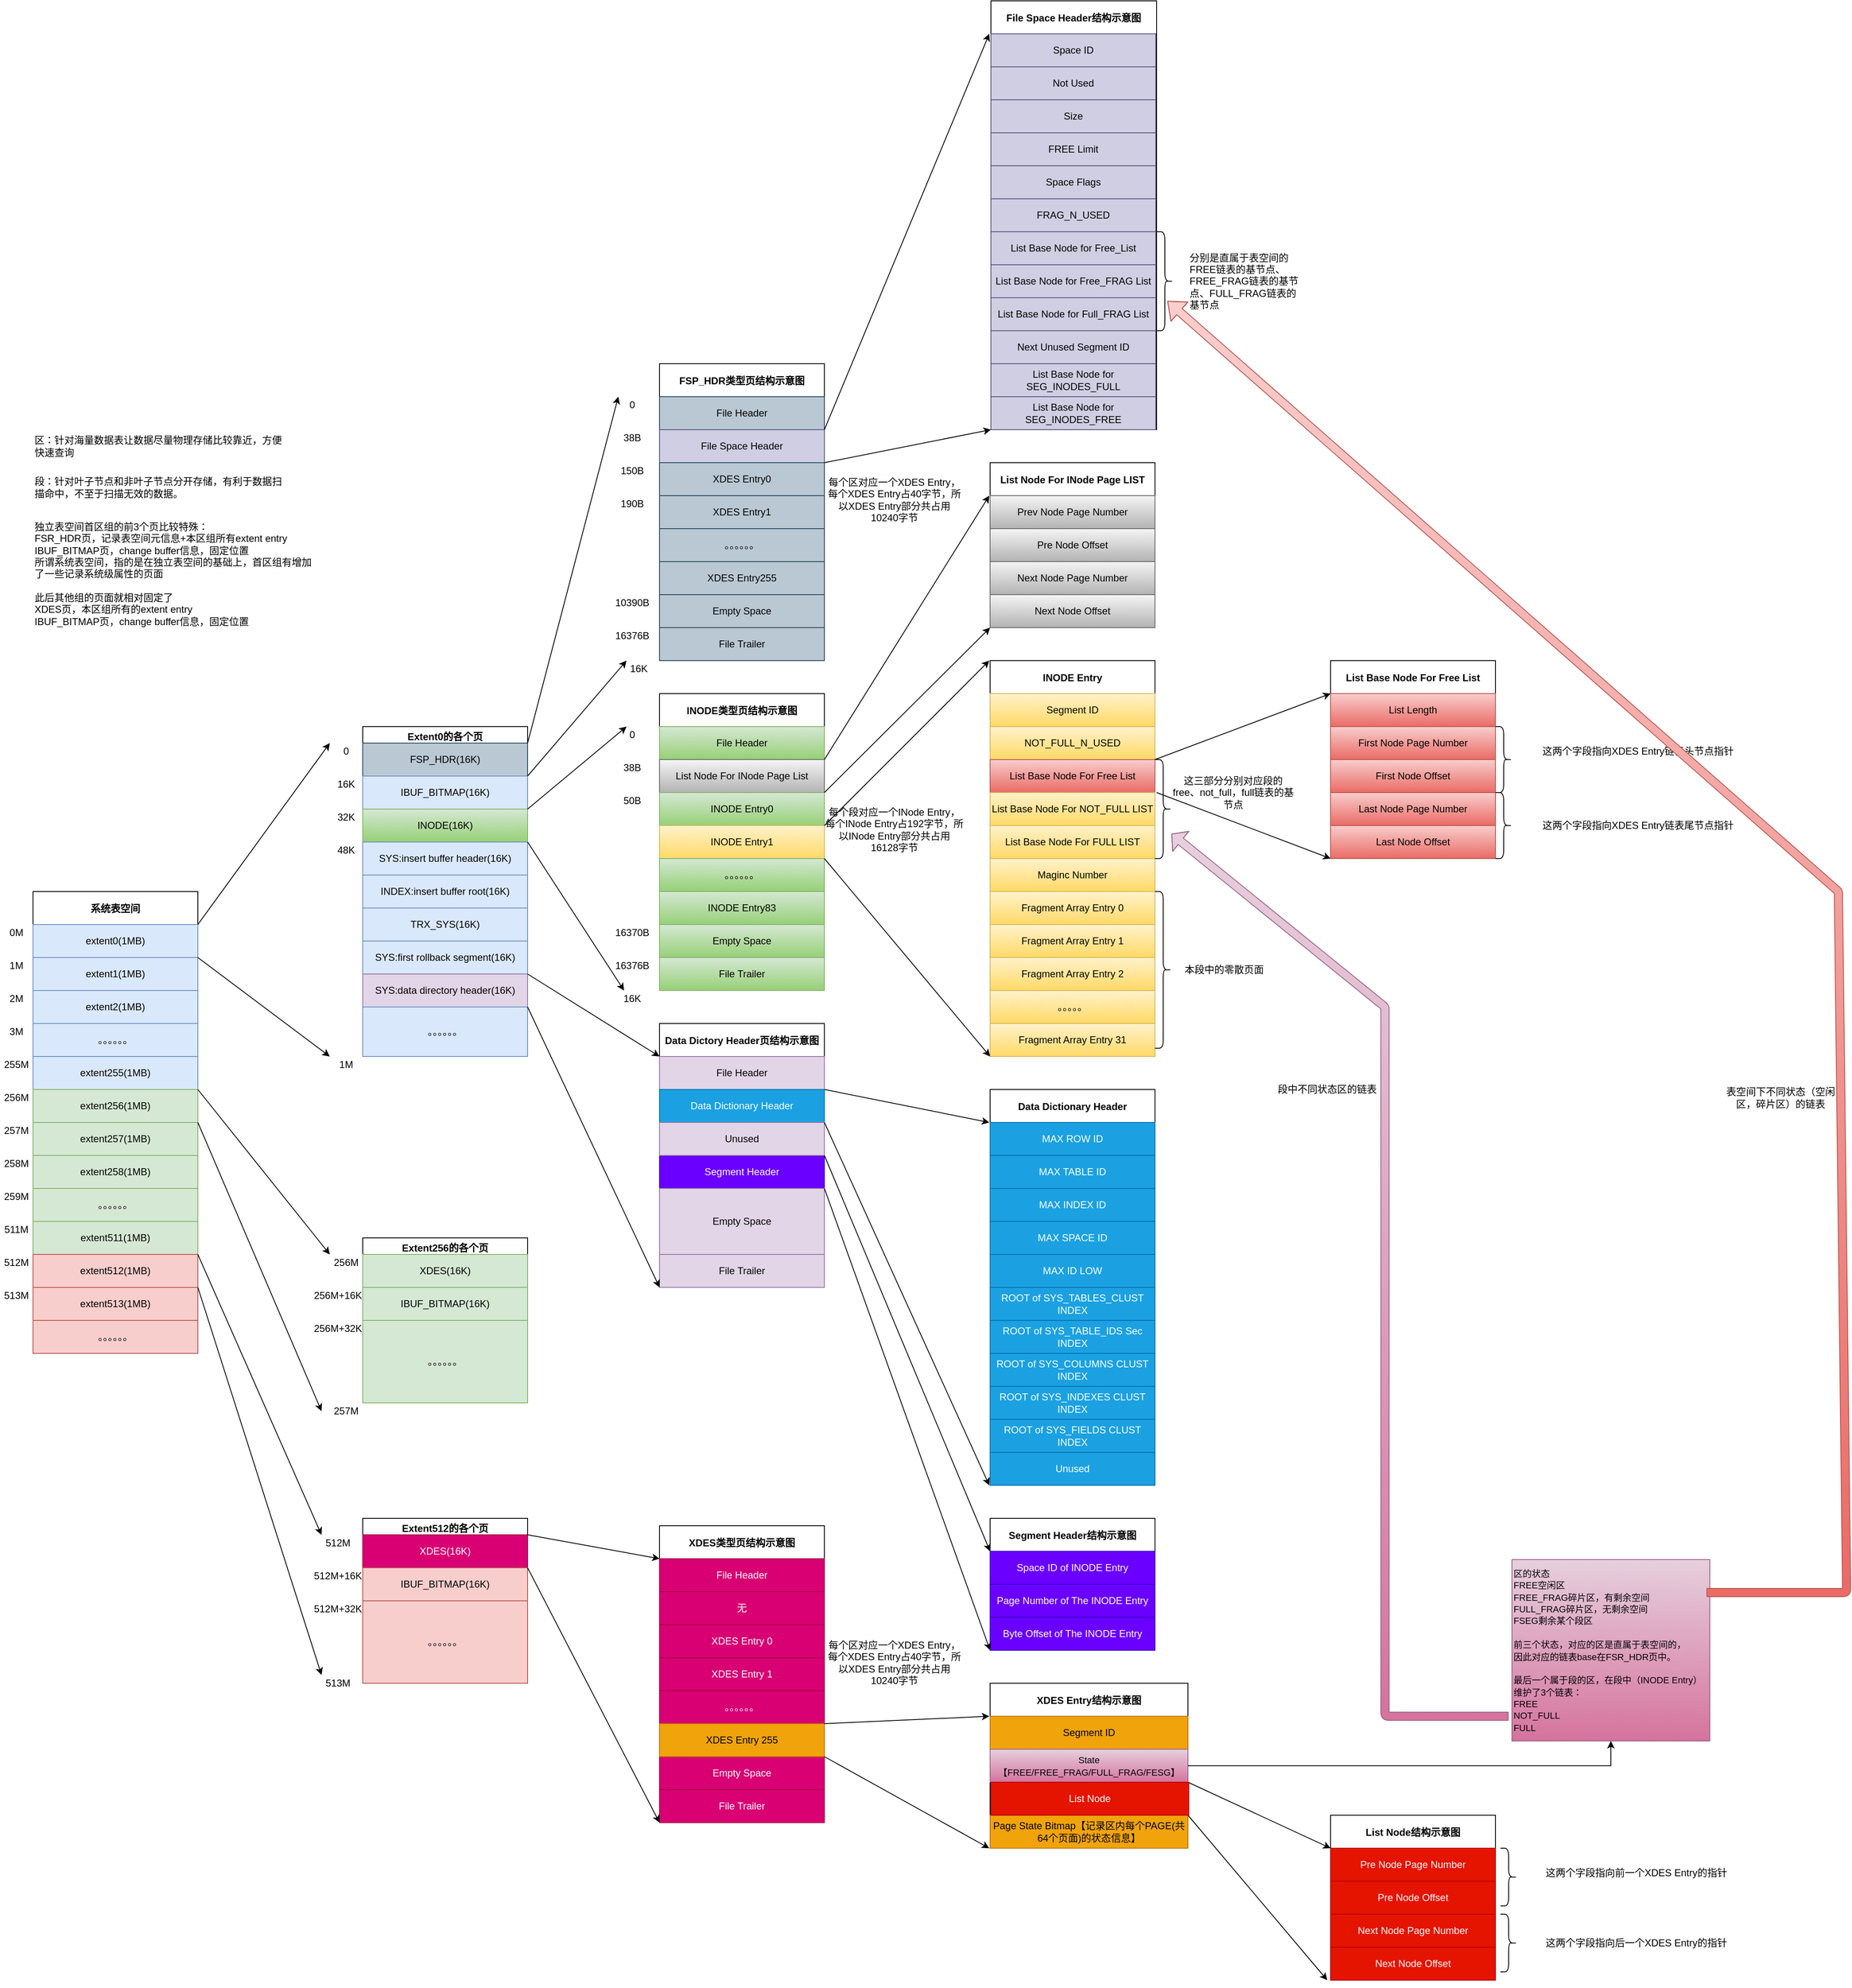 <mxfile version="14.8.3" type="github">
  <diagram id="CAjRs1XAV1HnVaX1nY8e" name="Page-1">
    <mxGraphModel dx="1422" dy="1931" grid="1" gridSize="10" guides="1" tooltips="1" connect="1" arrows="1" fold="1" page="1" pageScale="1" pageWidth="827" pageHeight="1169" math="0" shadow="0">
      <root>
        <mxCell id="0" />
        <mxCell id="1" parent="0" />
        <mxCell id="ih0qP1JdHF-IoTjoA30h-6" value="系统表空间" style="swimlane;startSize=40;" vertex="1" parent="1">
          <mxGeometry x="80" y="40" width="200" height="560" as="geometry">
            <mxRectangle x="80" y="40" width="130" height="23" as="alternateBounds" />
          </mxGeometry>
        </mxCell>
        <mxCell id="ih0qP1JdHF-IoTjoA30h-9" value="extent0(1MB)" style="whiteSpace=wrap;html=1;fillColor=#dae8fc;strokeColor=#6c8ebf;" vertex="1" parent="ih0qP1JdHF-IoTjoA30h-6">
          <mxGeometry y="40" width="200" height="40" as="geometry" />
        </mxCell>
        <mxCell id="ih0qP1JdHF-IoTjoA30h-11" value="extent1(1MB)" style="whiteSpace=wrap;html=1;fillColor=#dae8fc;strokeColor=#6c8ebf;" vertex="1" parent="ih0qP1JdHF-IoTjoA30h-6">
          <mxGeometry y="80" width="200" height="40" as="geometry" />
        </mxCell>
        <mxCell id="ih0qP1JdHF-IoTjoA30h-12" value="extent2(1MB)" style="whiteSpace=wrap;html=1;fillColor=#dae8fc;strokeColor=#6c8ebf;" vertex="1" parent="ih0qP1JdHF-IoTjoA30h-6">
          <mxGeometry y="120" width="200" height="40" as="geometry" />
        </mxCell>
        <mxCell id="ih0qP1JdHF-IoTjoA30h-13" value="。。。。。。" style="whiteSpace=wrap;html=1;fillColor=#dae8fc;strokeColor=#6c8ebf;" vertex="1" parent="ih0qP1JdHF-IoTjoA30h-6">
          <mxGeometry y="160" width="200" height="40" as="geometry" />
        </mxCell>
        <mxCell id="ih0qP1JdHF-IoTjoA30h-14" value="extent255(1MB)" style="whiteSpace=wrap;html=1;fillColor=#dae8fc;strokeColor=#6c8ebf;" vertex="1" parent="ih0qP1JdHF-IoTjoA30h-6">
          <mxGeometry y="200" width="200" height="40" as="geometry" />
        </mxCell>
        <mxCell id="ih0qP1JdHF-IoTjoA30h-22" value="extent256(1MB)" style="whiteSpace=wrap;html=1;fillColor=#d5e8d4;strokeColor=#82b366;" vertex="1" parent="ih0qP1JdHF-IoTjoA30h-6">
          <mxGeometry y="240" width="200" height="40" as="geometry" />
        </mxCell>
        <mxCell id="ih0qP1JdHF-IoTjoA30h-23" value="extent257(1MB)" style="whiteSpace=wrap;html=1;fillColor=#d5e8d4;strokeColor=#82b366;" vertex="1" parent="ih0qP1JdHF-IoTjoA30h-6">
          <mxGeometry y="280" width="200" height="40" as="geometry" />
        </mxCell>
        <mxCell id="ih0qP1JdHF-IoTjoA30h-24" value="extent258(1MB)" style="whiteSpace=wrap;html=1;fillColor=#d5e8d4;strokeColor=#82b366;" vertex="1" parent="ih0qP1JdHF-IoTjoA30h-6">
          <mxGeometry y="320" width="200" height="40" as="geometry" />
        </mxCell>
        <mxCell id="ih0qP1JdHF-IoTjoA30h-25" value="。。。。。。" style="whiteSpace=wrap;html=1;fillColor=#d5e8d4;strokeColor=#82b366;" vertex="1" parent="ih0qP1JdHF-IoTjoA30h-6">
          <mxGeometry y="360" width="200" height="40" as="geometry" />
        </mxCell>
        <mxCell id="ih0qP1JdHF-IoTjoA30h-26" value="extent511(1MB)" style="whiteSpace=wrap;html=1;fillColor=#d5e8d4;strokeColor=#82b366;" vertex="1" parent="ih0qP1JdHF-IoTjoA30h-6">
          <mxGeometry y="400" width="200" height="40" as="geometry" />
        </mxCell>
        <mxCell id="ih0qP1JdHF-IoTjoA30h-27" value="256M" style="text;html=1;strokeColor=none;fillColor=none;align=center;verticalAlign=middle;whiteSpace=wrap;rounded=0;" vertex="1" parent="ih0qP1JdHF-IoTjoA30h-6">
          <mxGeometry x="-40" y="240" width="40" height="20" as="geometry" />
        </mxCell>
        <mxCell id="ih0qP1JdHF-IoTjoA30h-28" value="257M" style="text;html=1;strokeColor=none;fillColor=none;align=center;verticalAlign=middle;whiteSpace=wrap;rounded=0;" vertex="1" parent="ih0qP1JdHF-IoTjoA30h-6">
          <mxGeometry x="-40" y="280" width="40" height="20" as="geometry" />
        </mxCell>
        <mxCell id="ih0qP1JdHF-IoTjoA30h-29" value="258M" style="text;html=1;strokeColor=none;fillColor=none;align=center;verticalAlign=middle;whiteSpace=wrap;rounded=0;" vertex="1" parent="ih0qP1JdHF-IoTjoA30h-6">
          <mxGeometry x="-40" y="320" width="40" height="20" as="geometry" />
        </mxCell>
        <mxCell id="ih0qP1JdHF-IoTjoA30h-30" value="259M" style="text;html=1;strokeColor=none;fillColor=none;align=center;verticalAlign=middle;whiteSpace=wrap;rounded=0;" vertex="1" parent="ih0qP1JdHF-IoTjoA30h-6">
          <mxGeometry x="-40" y="360" width="40" height="20" as="geometry" />
        </mxCell>
        <mxCell id="ih0qP1JdHF-IoTjoA30h-31" value="511M" style="text;html=1;strokeColor=none;fillColor=none;align=center;verticalAlign=middle;whiteSpace=wrap;rounded=0;" vertex="1" parent="ih0qP1JdHF-IoTjoA30h-6">
          <mxGeometry x="-40" y="400" width="40" height="20" as="geometry" />
        </mxCell>
        <mxCell id="ih0qP1JdHF-IoTjoA30h-32" value="extent512(1MB)" style="whiteSpace=wrap;html=1;fillColor=#f8cecc;strokeColor=#b85450;" vertex="1" parent="ih0qP1JdHF-IoTjoA30h-6">
          <mxGeometry y="440" width="200" height="40" as="geometry" />
        </mxCell>
        <mxCell id="ih0qP1JdHF-IoTjoA30h-33" value="extent513(1MB)" style="whiteSpace=wrap;html=1;fillColor=#f8cecc;strokeColor=#b85450;" vertex="1" parent="ih0qP1JdHF-IoTjoA30h-6">
          <mxGeometry y="480" width="200" height="40" as="geometry" />
        </mxCell>
        <mxCell id="ih0qP1JdHF-IoTjoA30h-35" value="。。。。。。" style="whiteSpace=wrap;html=1;fillColor=#f8cecc;strokeColor=#b85450;" vertex="1" parent="ih0qP1JdHF-IoTjoA30h-6">
          <mxGeometry y="520" width="200" height="40" as="geometry" />
        </mxCell>
        <mxCell id="ih0qP1JdHF-IoTjoA30h-37" value="512M" style="text;html=1;strokeColor=none;fillColor=none;align=center;verticalAlign=middle;whiteSpace=wrap;rounded=0;" vertex="1" parent="ih0qP1JdHF-IoTjoA30h-6">
          <mxGeometry x="-40" y="440" width="40" height="20" as="geometry" />
        </mxCell>
        <mxCell id="ih0qP1JdHF-IoTjoA30h-38" value="513M" style="text;html=1;strokeColor=none;fillColor=none;align=center;verticalAlign=middle;whiteSpace=wrap;rounded=0;" vertex="1" parent="ih0qP1JdHF-IoTjoA30h-6">
          <mxGeometry x="-40" y="480" width="40" height="20" as="geometry" />
        </mxCell>
        <mxCell id="ih0qP1JdHF-IoTjoA30h-16" value="0M" style="text;html=1;strokeColor=none;fillColor=none;align=center;verticalAlign=middle;whiteSpace=wrap;rounded=0;" vertex="1" parent="1">
          <mxGeometry x="40" y="80" width="40" height="20" as="geometry" />
        </mxCell>
        <mxCell id="ih0qP1JdHF-IoTjoA30h-17" value="1M" style="text;html=1;strokeColor=none;fillColor=none;align=center;verticalAlign=middle;whiteSpace=wrap;rounded=0;" vertex="1" parent="1">
          <mxGeometry x="40" y="120" width="40" height="20" as="geometry" />
        </mxCell>
        <mxCell id="ih0qP1JdHF-IoTjoA30h-18" value="2M" style="text;html=1;strokeColor=none;fillColor=none;align=center;verticalAlign=middle;whiteSpace=wrap;rounded=0;" vertex="1" parent="1">
          <mxGeometry x="40" y="160" width="40" height="20" as="geometry" />
        </mxCell>
        <mxCell id="ih0qP1JdHF-IoTjoA30h-19" value="3M" style="text;html=1;strokeColor=none;fillColor=none;align=center;verticalAlign=middle;whiteSpace=wrap;rounded=0;" vertex="1" parent="1">
          <mxGeometry x="40" y="200" width="40" height="20" as="geometry" />
        </mxCell>
        <mxCell id="ih0qP1JdHF-IoTjoA30h-20" value="255M" style="text;html=1;strokeColor=none;fillColor=none;align=center;verticalAlign=middle;whiteSpace=wrap;rounded=0;" vertex="1" parent="1">
          <mxGeometry x="40" y="240" width="40" height="20" as="geometry" />
        </mxCell>
        <mxCell id="ih0qP1JdHF-IoTjoA30h-42" value="" style="endArrow=classic;html=1;exitX=1;exitY=0;exitDx=0;exitDy=0;" edge="1" parent="1" source="ih0qP1JdHF-IoTjoA30h-9">
          <mxGeometry width="50" height="50" relative="1" as="geometry">
            <mxPoint x="277" y="81" as="sourcePoint" />
            <mxPoint x="440" y="-140" as="targetPoint" />
          </mxGeometry>
        </mxCell>
        <mxCell id="ih0qP1JdHF-IoTjoA30h-43" value="Extent0的各个页" style="swimlane;" vertex="1" parent="1">
          <mxGeometry x="480" y="-160" width="200" height="400" as="geometry">
            <mxRectangle x="480" y="20" width="120" height="23" as="alternateBounds" />
          </mxGeometry>
        </mxCell>
        <mxCell id="ih0qP1JdHF-IoTjoA30h-44" value="FSP_HDR(16K)" style="whiteSpace=wrap;html=1;fillColor=#bac8d3;strokeColor=#23445d;" vertex="1" parent="ih0qP1JdHF-IoTjoA30h-43">
          <mxGeometry y="20" width="200" height="40" as="geometry" />
        </mxCell>
        <mxCell id="ih0qP1JdHF-IoTjoA30h-45" value="IBUF_BITMAP(16K)" style="whiteSpace=wrap;html=1;fillColor=#dae8fc;strokeColor=#6c8ebf;" vertex="1" parent="ih0qP1JdHF-IoTjoA30h-43">
          <mxGeometry y="60" width="200" height="40" as="geometry" />
        </mxCell>
        <mxCell id="ih0qP1JdHF-IoTjoA30h-46" value="INODE(16K)" style="whiteSpace=wrap;html=1;fillColor=#d5e8d4;strokeColor=#82b366;gradientColor=#97d077;" vertex="1" parent="ih0qP1JdHF-IoTjoA30h-43">
          <mxGeometry y="100" width="200" height="40" as="geometry" />
        </mxCell>
        <mxCell id="ih0qP1JdHF-IoTjoA30h-52" value="" style="whiteSpace=wrap;html=1;fillColor=#dae8fc;strokeColor=#6c8ebf;" vertex="1" parent="ih0qP1JdHF-IoTjoA30h-43">
          <mxGeometry y="140" width="200" height="260" as="geometry" />
        </mxCell>
        <mxCell id="ih0qP1JdHF-IoTjoA30h-125" value="INDEX:insert buffer root(16K)" style="whiteSpace=wrap;html=1;fillColor=#dae8fc;strokeColor=#6c8ebf;" vertex="1" parent="ih0qP1JdHF-IoTjoA30h-43">
          <mxGeometry y="180" width="200" height="40" as="geometry" />
        </mxCell>
        <mxCell id="ih0qP1JdHF-IoTjoA30h-126" value="TRX_SYS(16K)" style="whiteSpace=wrap;html=1;fillColor=#dae8fc;strokeColor=#6c8ebf;" vertex="1" parent="ih0qP1JdHF-IoTjoA30h-43">
          <mxGeometry y="220" width="200" height="40" as="geometry" />
        </mxCell>
        <mxCell id="ih0qP1JdHF-IoTjoA30h-127" value="SYS:first rollback segment(16K)" style="whiteSpace=wrap;html=1;fillColor=#dae8fc;strokeColor=#6c8ebf;" vertex="1" parent="ih0qP1JdHF-IoTjoA30h-43">
          <mxGeometry y="260" width="200" height="40" as="geometry" />
        </mxCell>
        <mxCell id="ih0qP1JdHF-IoTjoA30h-128" value="SYS:data directory header(16K)" style="whiteSpace=wrap;html=1;fillColor=#e1d5e7;strokeColor=#9673a6;" vertex="1" parent="ih0qP1JdHF-IoTjoA30h-43">
          <mxGeometry y="300" width="200" height="40" as="geometry" />
        </mxCell>
        <mxCell id="ih0qP1JdHF-IoTjoA30h-129" value="。。。。。。" style="whiteSpace=wrap;html=1;fillColor=#dae8fc;strokeColor=#6c8ebf;" vertex="1" parent="ih0qP1JdHF-IoTjoA30h-43">
          <mxGeometry y="340" width="200" height="60" as="geometry" />
        </mxCell>
        <mxCell id="ih0qP1JdHF-IoTjoA30h-47" value="0" style="text;html=1;strokeColor=none;fillColor=none;align=center;verticalAlign=middle;whiteSpace=wrap;rounded=0;" vertex="1" parent="1">
          <mxGeometry x="440" y="-140" width="40" height="20" as="geometry" />
        </mxCell>
        <mxCell id="ih0qP1JdHF-IoTjoA30h-48" value="16K" style="text;html=1;strokeColor=none;fillColor=none;align=center;verticalAlign=middle;whiteSpace=wrap;rounded=0;" vertex="1" parent="1">
          <mxGeometry x="440" y="-100" width="40" height="20" as="geometry" />
        </mxCell>
        <mxCell id="ih0qP1JdHF-IoTjoA30h-49" value="32K" style="text;html=1;strokeColor=none;fillColor=none;align=center;verticalAlign=middle;whiteSpace=wrap;rounded=0;" vertex="1" parent="1">
          <mxGeometry x="440" y="-60" width="40" height="20" as="geometry" />
        </mxCell>
        <mxCell id="ih0qP1JdHF-IoTjoA30h-50" value="48K" style="text;html=1;strokeColor=none;fillColor=none;align=center;verticalAlign=middle;whiteSpace=wrap;rounded=0;" vertex="1" parent="1">
          <mxGeometry x="440" y="-20" width="40" height="20" as="geometry" />
        </mxCell>
        <mxCell id="ih0qP1JdHF-IoTjoA30h-51" value="1M" style="text;html=1;strokeColor=none;fillColor=none;align=center;verticalAlign=middle;whiteSpace=wrap;rounded=0;" vertex="1" parent="1">
          <mxGeometry x="440" y="240" width="40" height="20" as="geometry" />
        </mxCell>
        <mxCell id="ih0qP1JdHF-IoTjoA30h-53" value="" style="endArrow=classic;html=1;entryX=0;entryY=0;entryDx=0;entryDy=0;exitX=1;exitY=1;exitDx=0;exitDy=0;" edge="1" parent="1" source="ih0qP1JdHF-IoTjoA30h-9" target="ih0qP1JdHF-IoTjoA30h-51">
          <mxGeometry width="50" height="50" relative="1" as="geometry">
            <mxPoint x="280" y="-60" as="sourcePoint" />
            <mxPoint x="440" y="60" as="targetPoint" />
          </mxGeometry>
        </mxCell>
        <mxCell id="ih0qP1JdHF-IoTjoA30h-54" value="Extent256的各个页" style="swimlane;" vertex="1" parent="1">
          <mxGeometry x="480" y="460" width="200" height="160" as="geometry" />
        </mxCell>
        <mxCell id="ih0qP1JdHF-IoTjoA30h-55" value="XDES(16K)" style="whiteSpace=wrap;html=1;fillColor=#d5e8d4;strokeColor=#82b366;" vertex="1" parent="ih0qP1JdHF-IoTjoA30h-54">
          <mxGeometry y="20" width="200" height="40" as="geometry" />
        </mxCell>
        <mxCell id="ih0qP1JdHF-IoTjoA30h-56" value="IBUF_BITMAP(16K)" style="whiteSpace=wrap;html=1;fillColor=#d5e8d4;strokeColor=#82b366;" vertex="1" parent="ih0qP1JdHF-IoTjoA30h-54">
          <mxGeometry y="60" width="200" height="40" as="geometry" />
        </mxCell>
        <mxCell id="ih0qP1JdHF-IoTjoA30h-58" value="。。。。。。" style="whiteSpace=wrap;html=1;fillColor=#d5e8d4;strokeColor=#82b366;" vertex="1" parent="ih0qP1JdHF-IoTjoA30h-54">
          <mxGeometry y="100" width="200" height="100" as="geometry" />
        </mxCell>
        <mxCell id="ih0qP1JdHF-IoTjoA30h-59" value="" style="endArrow=classic;html=1;entryX=0;entryY=0;entryDx=0;entryDy=0;" edge="1" parent="1" target="ih0qP1JdHF-IoTjoA30h-61">
          <mxGeometry width="50" height="50" relative="1" as="geometry">
            <mxPoint x="280" y="280" as="sourcePoint" />
            <mxPoint x="440" y="280" as="targetPoint" />
          </mxGeometry>
        </mxCell>
        <mxCell id="ih0qP1JdHF-IoTjoA30h-60" value="" style="endArrow=classic;html=1;exitX=1;exitY=0.5;exitDx=0;exitDy=0;" edge="1" parent="1" source="ih0qP1JdHF-IoTjoA30h-6">
          <mxGeometry width="50" height="50" relative="1" as="geometry">
            <mxPoint x="290" y="290" as="sourcePoint" />
            <mxPoint x="430" y="670" as="targetPoint" />
          </mxGeometry>
        </mxCell>
        <mxCell id="ih0qP1JdHF-IoTjoA30h-61" value="256M" style="text;html=1;strokeColor=none;fillColor=none;align=center;verticalAlign=middle;whiteSpace=wrap;rounded=0;" vertex="1" parent="1">
          <mxGeometry x="440" y="480" width="40" height="20" as="geometry" />
        </mxCell>
        <mxCell id="ih0qP1JdHF-IoTjoA30h-62" value="256M+16K" style="text;html=1;strokeColor=none;fillColor=none;align=center;verticalAlign=middle;whiteSpace=wrap;rounded=0;" vertex="1" parent="1">
          <mxGeometry x="430" y="520" width="40" height="20" as="geometry" />
        </mxCell>
        <mxCell id="ih0qP1JdHF-IoTjoA30h-64" value="256M+32K" style="text;html=1;strokeColor=none;fillColor=none;align=center;verticalAlign=middle;whiteSpace=wrap;rounded=0;" vertex="1" parent="1">
          <mxGeometry x="430" y="560" width="40" height="20" as="geometry" />
        </mxCell>
        <mxCell id="ih0qP1JdHF-IoTjoA30h-65" value="257M" style="text;html=1;strokeColor=none;fillColor=none;align=center;verticalAlign=middle;whiteSpace=wrap;rounded=0;" vertex="1" parent="1">
          <mxGeometry x="440" y="660" width="40" height="20" as="geometry" />
        </mxCell>
        <mxCell id="ih0qP1JdHF-IoTjoA30h-82" value="Extent512的各个页" style="swimlane;" vertex="1" parent="1">
          <mxGeometry x="480" y="800" width="200" height="160" as="geometry" />
        </mxCell>
        <mxCell id="ih0qP1JdHF-IoTjoA30h-83" value="XDES(16K)" style="whiteSpace=wrap;html=1;fillColor=#d80073;strokeColor=#A50040;fontColor=#ffffff;" vertex="1" parent="ih0qP1JdHF-IoTjoA30h-82">
          <mxGeometry y="20" width="200" height="40" as="geometry" />
        </mxCell>
        <mxCell id="ih0qP1JdHF-IoTjoA30h-84" value="IBUF_BITMAP(16K)" style="whiteSpace=wrap;html=1;fillColor=#f8cecc;strokeColor=#b85450;" vertex="1" parent="ih0qP1JdHF-IoTjoA30h-82">
          <mxGeometry y="60" width="200" height="40" as="geometry" />
        </mxCell>
        <mxCell id="ih0qP1JdHF-IoTjoA30h-85" value="。。。。。。" style="whiteSpace=wrap;html=1;fillColor=#f8cecc;strokeColor=#b85450;" vertex="1" parent="ih0qP1JdHF-IoTjoA30h-82">
          <mxGeometry y="100" width="200" height="100" as="geometry" />
        </mxCell>
        <mxCell id="ih0qP1JdHF-IoTjoA30h-86" value="512M" style="text;html=1;strokeColor=none;fillColor=none;align=center;verticalAlign=middle;whiteSpace=wrap;rounded=0;" vertex="1" parent="1">
          <mxGeometry x="430" y="820" width="40" height="20" as="geometry" />
        </mxCell>
        <mxCell id="ih0qP1JdHF-IoTjoA30h-87" value="513M" style="text;html=1;strokeColor=none;fillColor=none;align=center;verticalAlign=middle;whiteSpace=wrap;rounded=0;" vertex="1" parent="1">
          <mxGeometry x="430" y="990" width="40" height="20" as="geometry" />
        </mxCell>
        <mxCell id="ih0qP1JdHF-IoTjoA30h-89" value="" style="endArrow=classic;html=1;entryX=0;entryY=0;entryDx=0;entryDy=0;" edge="1" parent="1" target="ih0qP1JdHF-IoTjoA30h-86">
          <mxGeometry width="50" height="50" relative="1" as="geometry">
            <mxPoint x="280" y="480" as="sourcePoint" />
            <mxPoint x="430" y="480" as="targetPoint" />
          </mxGeometry>
        </mxCell>
        <mxCell id="ih0qP1JdHF-IoTjoA30h-90" value="" style="endArrow=classic;html=1;exitX=1;exitY=0;exitDx=0;exitDy=0;entryX=0;entryY=0;entryDx=0;entryDy=0;" edge="1" parent="1" source="ih0qP1JdHF-IoTjoA30h-33" target="ih0qP1JdHF-IoTjoA30h-87">
          <mxGeometry width="50" height="50" relative="1" as="geometry">
            <mxPoint x="290" y="490" as="sourcePoint" />
            <mxPoint x="430" y="670" as="targetPoint" />
          </mxGeometry>
        </mxCell>
        <mxCell id="ih0qP1JdHF-IoTjoA30h-91" value="FSP_HDR类型页结构示意图" style="swimlane;startSize=40;" vertex="1" parent="1">
          <mxGeometry x="840" y="-600" width="200" height="360" as="geometry" />
        </mxCell>
        <mxCell id="ih0qP1JdHF-IoTjoA30h-92" value="File Header" style="whiteSpace=wrap;html=1;fillColor=#bac8d3;strokeColor=#23445d;" vertex="1" parent="ih0qP1JdHF-IoTjoA30h-91">
          <mxGeometry y="40" width="200" height="40" as="geometry" />
        </mxCell>
        <mxCell id="ih0qP1JdHF-IoTjoA30h-93" value="File Space Header" style="whiteSpace=wrap;html=1;fillColor=#d0cee2;strokeColor=#56517e;" vertex="1" parent="ih0qP1JdHF-IoTjoA30h-91">
          <mxGeometry y="80" width="200" height="40" as="geometry" />
        </mxCell>
        <mxCell id="ih0qP1JdHF-IoTjoA30h-94" value="XDES Entry0" style="whiteSpace=wrap;html=1;fillColor=#bac8d3;strokeColor=#23445d;" vertex="1" parent="ih0qP1JdHF-IoTjoA30h-91">
          <mxGeometry y="120" width="200" height="40" as="geometry" />
        </mxCell>
        <mxCell id="ih0qP1JdHF-IoTjoA30h-95" value="XDES Entry1" style="whiteSpace=wrap;html=1;fillColor=#bac8d3;strokeColor=#23445d;" vertex="1" parent="ih0qP1JdHF-IoTjoA30h-91">
          <mxGeometry y="160" width="200" height="40" as="geometry" />
        </mxCell>
        <mxCell id="ih0qP1JdHF-IoTjoA30h-96" value="。。。。。。" style="whiteSpace=wrap;html=1;fillColor=#bac8d3;strokeColor=#23445d;" vertex="1" parent="ih0qP1JdHF-IoTjoA30h-91">
          <mxGeometry y="200" width="200" height="40" as="geometry" />
        </mxCell>
        <mxCell id="ih0qP1JdHF-IoTjoA30h-97" value="XDES Entry255" style="whiteSpace=wrap;html=1;fillColor=#bac8d3;strokeColor=#23445d;" vertex="1" parent="ih0qP1JdHF-IoTjoA30h-91">
          <mxGeometry y="240" width="200" height="40" as="geometry" />
        </mxCell>
        <mxCell id="ih0qP1JdHF-IoTjoA30h-98" value="Empty Space" style="whiteSpace=wrap;html=1;fillColor=#bac8d3;strokeColor=#23445d;" vertex="1" parent="ih0qP1JdHF-IoTjoA30h-91">
          <mxGeometry y="280" width="200" height="40" as="geometry" />
        </mxCell>
        <mxCell id="ih0qP1JdHF-IoTjoA30h-99" value="File Trailer" style="whiteSpace=wrap;html=1;fillColor=#bac8d3;strokeColor=#23445d;" vertex="1" parent="ih0qP1JdHF-IoTjoA30h-91">
          <mxGeometry y="320" width="200" height="40" as="geometry" />
        </mxCell>
        <mxCell id="ih0qP1JdHF-IoTjoA30h-100" value="每个区对应一个XDES Entry，每个XDES Entry占40字节，所以XDES Entry部分共占用10240字节" style="text;html=1;strokeColor=none;fillColor=none;align=center;verticalAlign=middle;whiteSpace=wrap;rounded=0;" vertex="1" parent="1">
          <mxGeometry x="1040" y="-460" width="170" height="50" as="geometry" />
        </mxCell>
        <mxCell id="ih0qP1JdHF-IoTjoA30h-101" value="38B" style="text;html=1;strokeColor=none;fillColor=none;align=center;verticalAlign=middle;whiteSpace=wrap;rounded=0;" vertex="1" parent="1">
          <mxGeometry x="787" y="-520" width="40" height="20" as="geometry" />
        </mxCell>
        <mxCell id="ih0qP1JdHF-IoTjoA30h-102" value="150B" style="text;html=1;strokeColor=none;fillColor=none;align=center;verticalAlign=middle;whiteSpace=wrap;rounded=0;" vertex="1" parent="1">
          <mxGeometry x="787" y="-480" width="40" height="20" as="geometry" />
        </mxCell>
        <mxCell id="ih0qP1JdHF-IoTjoA30h-103" value="190B" style="text;html=1;strokeColor=none;fillColor=none;align=center;verticalAlign=middle;whiteSpace=wrap;rounded=0;" vertex="1" parent="1">
          <mxGeometry x="787" y="-440" width="40" height="20" as="geometry" />
        </mxCell>
        <mxCell id="ih0qP1JdHF-IoTjoA30h-104" value="10390B" style="text;html=1;strokeColor=none;fillColor=none;align=center;verticalAlign=middle;whiteSpace=wrap;rounded=0;" vertex="1" parent="1">
          <mxGeometry x="787" y="-320" width="40" height="20" as="geometry" />
        </mxCell>
        <mxCell id="ih0qP1JdHF-IoTjoA30h-105" value="16376B" style="text;html=1;strokeColor=none;fillColor=none;align=center;verticalAlign=middle;whiteSpace=wrap;rounded=0;" vertex="1" parent="1">
          <mxGeometry x="787" y="-280" width="40" height="20" as="geometry" />
        </mxCell>
        <mxCell id="ih0qP1JdHF-IoTjoA30h-106" value="16K" style="text;html=1;strokeColor=none;fillColor=none;align=center;verticalAlign=middle;whiteSpace=wrap;rounded=0;" vertex="1" parent="1">
          <mxGeometry x="795" y="-240" width="40" height="20" as="geometry" />
        </mxCell>
        <mxCell id="ih0qP1JdHF-IoTjoA30h-107" value="INODE类型页结构示意图" style="swimlane;startSize=40;" vertex="1" parent="1">
          <mxGeometry x="840" y="-200" width="200" height="360" as="geometry" />
        </mxCell>
        <mxCell id="ih0qP1JdHF-IoTjoA30h-108" value="File Header" style="whiteSpace=wrap;html=1;fillColor=#d5e8d4;strokeColor=#82b366;gradientColor=#97d077;" vertex="1" parent="ih0qP1JdHF-IoTjoA30h-107">
          <mxGeometry y="40" width="200" height="40" as="geometry" />
        </mxCell>
        <mxCell id="ih0qP1JdHF-IoTjoA30h-109" value="List Node For INode Page List" style="whiteSpace=wrap;html=1;fillColor=#f5f5f5;strokeColor=#666666;gradientColor=#b3b3b3;" vertex="1" parent="ih0qP1JdHF-IoTjoA30h-107">
          <mxGeometry y="80" width="200" height="40" as="geometry" />
        </mxCell>
        <mxCell id="ih0qP1JdHF-IoTjoA30h-110" value="INODE Entry0" style="whiteSpace=wrap;html=1;fillColor=#d5e8d4;strokeColor=#82b366;gradientColor=#97d077;" vertex="1" parent="ih0qP1JdHF-IoTjoA30h-107">
          <mxGeometry y="120" width="200" height="40" as="geometry" />
        </mxCell>
        <mxCell id="ih0qP1JdHF-IoTjoA30h-111" value="INODE Entry1" style="whiteSpace=wrap;html=1;fillColor=#fff2cc;strokeColor=#d6b656;gradientColor=#ffd966;" vertex="1" parent="ih0qP1JdHF-IoTjoA30h-107">
          <mxGeometry y="160" width="200" height="40" as="geometry" />
        </mxCell>
        <mxCell id="ih0qP1JdHF-IoTjoA30h-112" value="。。。。。。" style="whiteSpace=wrap;html=1;fillColor=#d5e8d4;strokeColor=#82b366;gradientColor=#97d077;" vertex="1" parent="ih0qP1JdHF-IoTjoA30h-107">
          <mxGeometry y="200" width="200" height="40" as="geometry" />
        </mxCell>
        <mxCell id="ih0qP1JdHF-IoTjoA30h-113" value="INODE Entry83" style="whiteSpace=wrap;html=1;fillColor=#d5e8d4;strokeColor=#82b366;gradientColor=#97d077;" vertex="1" parent="ih0qP1JdHF-IoTjoA30h-107">
          <mxGeometry y="240" width="200" height="40" as="geometry" />
        </mxCell>
        <mxCell id="ih0qP1JdHF-IoTjoA30h-114" value="Empty Space" style="whiteSpace=wrap;html=1;fillColor=#d5e8d4;strokeColor=#82b366;gradientColor=#97d077;" vertex="1" parent="ih0qP1JdHF-IoTjoA30h-107">
          <mxGeometry y="280" width="200" height="40" as="geometry" />
        </mxCell>
        <mxCell id="ih0qP1JdHF-IoTjoA30h-115" value="File Trailer" style="whiteSpace=wrap;html=1;fillColor=#d5e8d4;strokeColor=#82b366;gradientColor=#97d077;" vertex="1" parent="ih0qP1JdHF-IoTjoA30h-107">
          <mxGeometry y="320" width="200" height="40" as="geometry" />
        </mxCell>
        <mxCell id="ih0qP1JdHF-IoTjoA30h-116" value="38B" style="text;html=1;strokeColor=none;fillColor=none;align=center;verticalAlign=middle;whiteSpace=wrap;rounded=0;" vertex="1" parent="1">
          <mxGeometry x="787" y="-120" width="40" height="20" as="geometry" />
        </mxCell>
        <mxCell id="ih0qP1JdHF-IoTjoA30h-117" value="50B" style="text;html=1;strokeColor=none;fillColor=none;align=center;verticalAlign=middle;whiteSpace=wrap;rounded=0;" vertex="1" parent="1">
          <mxGeometry x="787" y="-80" width="40" height="20" as="geometry" />
        </mxCell>
        <mxCell id="ih0qP1JdHF-IoTjoA30h-119" value="16370B" style="text;html=1;strokeColor=none;fillColor=none;align=center;verticalAlign=middle;whiteSpace=wrap;rounded=0;" vertex="1" parent="1">
          <mxGeometry x="787" y="80" width="40" height="20" as="geometry" />
        </mxCell>
        <mxCell id="ih0qP1JdHF-IoTjoA30h-120" value="16376B" style="text;html=1;strokeColor=none;fillColor=none;align=center;verticalAlign=middle;whiteSpace=wrap;rounded=0;" vertex="1" parent="1">
          <mxGeometry x="787" y="120" width="40" height="20" as="geometry" />
        </mxCell>
        <mxCell id="ih0qP1JdHF-IoTjoA30h-121" value="16K" style="text;html=1;strokeColor=none;fillColor=none;align=center;verticalAlign=middle;whiteSpace=wrap;rounded=0;" vertex="1" parent="1">
          <mxGeometry x="787" y="160" width="40" height="20" as="geometry" />
        </mxCell>
        <mxCell id="ih0qP1JdHF-IoTjoA30h-122" value="0" style="text;html=1;strokeColor=none;fillColor=none;align=center;verticalAlign=middle;whiteSpace=wrap;rounded=0;" vertex="1" parent="1">
          <mxGeometry x="787" y="-160" width="40" height="20" as="geometry" />
        </mxCell>
        <mxCell id="ih0qP1JdHF-IoTjoA30h-123" value="每个段对应一个INode Entry，每个INode Entry占192字节，所以INode Entry部分共占用16128字节" style="text;html=1;strokeColor=none;fillColor=none;align=center;verticalAlign=middle;whiteSpace=wrap;rounded=0;" vertex="1" parent="1">
          <mxGeometry x="1040" y="-60" width="170" height="50" as="geometry" />
        </mxCell>
        <mxCell id="ih0qP1JdHF-IoTjoA30h-124" value="SYS:insert buffer header(16K)" style="whiteSpace=wrap;html=1;fillColor=#dae8fc;strokeColor=#6c8ebf;" vertex="1" parent="1">
          <mxGeometry x="480" y="-20" width="200" height="40" as="geometry" />
        </mxCell>
        <mxCell id="ih0qP1JdHF-IoTjoA30h-130" value="Data Dictory Header页结构示意图" style="swimlane;startSize=40;" vertex="1" parent="1">
          <mxGeometry x="840" y="200" width="200" height="320" as="geometry" />
        </mxCell>
        <mxCell id="ih0qP1JdHF-IoTjoA30h-131" value="File Header" style="whiteSpace=wrap;html=1;fillColor=#e1d5e7;strokeColor=#9673a6;" vertex="1" parent="ih0qP1JdHF-IoTjoA30h-130">
          <mxGeometry y="40" width="200" height="40" as="geometry" />
        </mxCell>
        <mxCell id="ih0qP1JdHF-IoTjoA30h-132" value="Data Dictionary Header" style="whiteSpace=wrap;html=1;fillColor=#1ba1e2;strokeColor=#006EAF;fontColor=#ffffff;" vertex="1" parent="ih0qP1JdHF-IoTjoA30h-130">
          <mxGeometry y="80" width="200" height="40" as="geometry" />
        </mxCell>
        <mxCell id="ih0qP1JdHF-IoTjoA30h-133" value="Segment Header" style="whiteSpace=wrap;html=1;fillColor=#6a00ff;strokeColor=#3700CC;fontColor=#ffffff;" vertex="1" parent="ih0qP1JdHF-IoTjoA30h-130">
          <mxGeometry y="160" width="200" height="40" as="geometry" />
        </mxCell>
        <mxCell id="ih0qP1JdHF-IoTjoA30h-134" value="Empty Space" style="whiteSpace=wrap;html=1;fillColor=#e1d5e7;strokeColor=#9673a6;" vertex="1" parent="ih0qP1JdHF-IoTjoA30h-130">
          <mxGeometry y="200" width="200" height="80" as="geometry" />
        </mxCell>
        <mxCell id="ih0qP1JdHF-IoTjoA30h-135" value="File Trailer" style="whiteSpace=wrap;html=1;fillColor=#e1d5e7;strokeColor=#9673a6;" vertex="1" parent="ih0qP1JdHF-IoTjoA30h-130">
          <mxGeometry y="280" width="200" height="40" as="geometry" />
        </mxCell>
        <mxCell id="ih0qP1JdHF-IoTjoA30h-264" value="Unused" style="whiteSpace=wrap;html=1;fillColor=#e1d5e7;strokeColor=#9673a6;" vertex="1" parent="ih0qP1JdHF-IoTjoA30h-130">
          <mxGeometry y="120" width="200" height="40" as="geometry" />
        </mxCell>
        <mxCell id="ih0qP1JdHF-IoTjoA30h-136" value="File Space Header结构示意图" style="swimlane;startSize=40;" vertex="1" parent="1">
          <mxGeometry x="1242" y="-1040" width="201" height="520" as="geometry" />
        </mxCell>
        <mxCell id="ih0qP1JdHF-IoTjoA30h-138" value="Space ID" style="whiteSpace=wrap;html=1;fillColor=#d0cee2;strokeColor=#56517e;" vertex="1" parent="ih0qP1JdHF-IoTjoA30h-136">
          <mxGeometry y="40" width="200" height="40" as="geometry" />
        </mxCell>
        <mxCell id="ih0qP1JdHF-IoTjoA30h-139" value="Not Used" style="whiteSpace=wrap;html=1;fillColor=#d0cee2;strokeColor=#56517e;" vertex="1" parent="ih0qP1JdHF-IoTjoA30h-136">
          <mxGeometry y="80" width="200" height="40" as="geometry" />
        </mxCell>
        <mxCell id="ih0qP1JdHF-IoTjoA30h-140" value="Size" style="whiteSpace=wrap;html=1;fillColor=#d0cee2;strokeColor=#56517e;" vertex="1" parent="ih0qP1JdHF-IoTjoA30h-136">
          <mxGeometry y="120" width="200" height="40" as="geometry" />
        </mxCell>
        <mxCell id="ih0qP1JdHF-IoTjoA30h-141" value="FREE Limit" style="whiteSpace=wrap;html=1;fillColor=#d0cee2;strokeColor=#56517e;" vertex="1" parent="ih0qP1JdHF-IoTjoA30h-136">
          <mxGeometry y="160" width="200" height="40" as="geometry" />
        </mxCell>
        <mxCell id="ih0qP1JdHF-IoTjoA30h-142" value="Space Flags" style="whiteSpace=wrap;html=1;fillColor=#d0cee2;strokeColor=#56517e;" vertex="1" parent="ih0qP1JdHF-IoTjoA30h-136">
          <mxGeometry y="200" width="200" height="40" as="geometry" />
        </mxCell>
        <mxCell id="ih0qP1JdHF-IoTjoA30h-143" value="FRAG_N_USED" style="whiteSpace=wrap;html=1;fillColor=#d0cee2;strokeColor=#56517e;" vertex="1" parent="ih0qP1JdHF-IoTjoA30h-136">
          <mxGeometry y="240" width="200" height="40" as="geometry" />
        </mxCell>
        <mxCell id="ih0qP1JdHF-IoTjoA30h-144" value="List Base Node for Free_List" style="whiteSpace=wrap;html=1;fillColor=#d0cee2;strokeColor=#56517e;" vertex="1" parent="ih0qP1JdHF-IoTjoA30h-136">
          <mxGeometry y="280" width="200" height="40" as="geometry" />
        </mxCell>
        <mxCell id="ih0qP1JdHF-IoTjoA30h-145" value="List Base Node for Free_FRAG List" style="whiteSpace=wrap;html=1;fillColor=#d0cee2;strokeColor=#56517e;" vertex="1" parent="ih0qP1JdHF-IoTjoA30h-136">
          <mxGeometry y="320" width="200" height="40" as="geometry" />
        </mxCell>
        <mxCell id="ih0qP1JdHF-IoTjoA30h-146" value="List Base Node for Full_FRAG List" style="whiteSpace=wrap;html=1;fillColor=#d0cee2;strokeColor=#56517e;" vertex="1" parent="ih0qP1JdHF-IoTjoA30h-136">
          <mxGeometry y="360" width="200" height="40" as="geometry" />
        </mxCell>
        <mxCell id="ih0qP1JdHF-IoTjoA30h-147" value="Next Unused Segment ID" style="whiteSpace=wrap;html=1;fillColor=#d0cee2;strokeColor=#56517e;" vertex="1" parent="ih0qP1JdHF-IoTjoA30h-136">
          <mxGeometry y="400" width="200" height="40" as="geometry" />
        </mxCell>
        <mxCell id="ih0qP1JdHF-IoTjoA30h-148" value="List Base Node for SEG_INODES_FULL" style="whiteSpace=wrap;html=1;fillColor=#d0cee2;strokeColor=#56517e;" vertex="1" parent="ih0qP1JdHF-IoTjoA30h-136">
          <mxGeometry y="440" width="200" height="40" as="geometry" />
        </mxCell>
        <mxCell id="ih0qP1JdHF-IoTjoA30h-149" value="List Base Node for SEG_INODES_FREE" style="whiteSpace=wrap;html=1;fillColor=#d0cee2;strokeColor=#56517e;" vertex="1" parent="ih0qP1JdHF-IoTjoA30h-136">
          <mxGeometry y="480" width="200" height="40" as="geometry" />
        </mxCell>
        <mxCell id="ih0qP1JdHF-IoTjoA30h-150" value="List Node For INode Page LIST" style="swimlane;startSize=40;" vertex="1" parent="1">
          <mxGeometry x="1241" y="-480" width="200" height="200" as="geometry" />
        </mxCell>
        <mxCell id="ih0qP1JdHF-IoTjoA30h-153" value="Pre Node Offset" style="whiteSpace=wrap;html=1;gradientColor=#b3b3b3;fillColor=#f5f5f5;strokeColor=#666666;" vertex="1" parent="ih0qP1JdHF-IoTjoA30h-150">
          <mxGeometry y="80" width="200" height="40" as="geometry" />
        </mxCell>
        <mxCell id="ih0qP1JdHF-IoTjoA30h-154" value="Next Node Page Number" style="whiteSpace=wrap;html=1;gradientColor=#b3b3b3;fillColor=#f5f5f5;strokeColor=#666666;" vertex="1" parent="ih0qP1JdHF-IoTjoA30h-150">
          <mxGeometry y="120" width="200" height="40" as="geometry" />
        </mxCell>
        <mxCell id="ih0qP1JdHF-IoTjoA30h-155" value="Next Node Offset" style="whiteSpace=wrap;html=1;gradientColor=#b3b3b3;fillColor=#f5f5f5;strokeColor=#666666;" vertex="1" parent="ih0qP1JdHF-IoTjoA30h-150">
          <mxGeometry y="160" width="200" height="40" as="geometry" />
        </mxCell>
        <mxCell id="ih0qP1JdHF-IoTjoA30h-221" value="Prev Node Page Number" style="whiteSpace=wrap;html=1;gradientColor=#b3b3b3;fillColor=#f5f5f5;strokeColor=#666666;" vertex="1" parent="ih0qP1JdHF-IoTjoA30h-150">
          <mxGeometry y="40" width="200" height="40" as="geometry" />
        </mxCell>
        <mxCell id="ih0qP1JdHF-IoTjoA30h-152" value="Next Node Page Number" style="whiteSpace=wrap;html=1;gradientColor=#b3b3b3;fillColor=#f5f5f5;strokeColor=#666666;" vertex="1" parent="1">
          <mxGeometry x="1241" y="-360" width="200" height="40" as="geometry" />
        </mxCell>
        <mxCell id="ih0qP1JdHF-IoTjoA30h-156" value="INODE Entry" style="swimlane;startSize=40;" vertex="1" parent="1">
          <mxGeometry x="1241" y="-240" width="200" height="480" as="geometry" />
        </mxCell>
        <mxCell id="ih0qP1JdHF-IoTjoA30h-158" value="NOT_FULL_N_USED" style="whiteSpace=wrap;html=1;gradientColor=#ffd966;fillColor=#fff2cc;strokeColor=#d6b656;" vertex="1" parent="ih0qP1JdHF-IoTjoA30h-156">
          <mxGeometry y="80" width="200" height="40" as="geometry" />
        </mxCell>
        <mxCell id="ih0qP1JdHF-IoTjoA30h-159" value="List Base Node For Free List" style="whiteSpace=wrap;html=1;gradientColor=#ea6b66;fillColor=#f8cecc;strokeColor=#b85450;" vertex="1" parent="ih0qP1JdHF-IoTjoA30h-156">
          <mxGeometry y="120" width="200" height="40" as="geometry" />
        </mxCell>
        <mxCell id="ih0qP1JdHF-IoTjoA30h-160" value="List Base Node For NOT_FULL LIST" style="whiteSpace=wrap;html=1;gradientColor=#ffd966;fillColor=#fff2cc;strokeColor=#d6b656;" vertex="1" parent="ih0qP1JdHF-IoTjoA30h-156">
          <mxGeometry y="160" width="200" height="40" as="geometry" />
        </mxCell>
        <mxCell id="ih0qP1JdHF-IoTjoA30h-161" value="List Base Node For FULL LIST" style="whiteSpace=wrap;html=1;gradientColor=#ffd966;fillColor=#fff2cc;strokeColor=#d6b656;" vertex="1" parent="ih0qP1JdHF-IoTjoA30h-156">
          <mxGeometry y="200" width="200" height="40" as="geometry" />
        </mxCell>
        <mxCell id="ih0qP1JdHF-IoTjoA30h-162" value="Maginc Number" style="whiteSpace=wrap;html=1;gradientColor=#ffd966;fillColor=#fff2cc;strokeColor=#d6b656;" vertex="1" parent="ih0qP1JdHF-IoTjoA30h-156">
          <mxGeometry y="240" width="200" height="40" as="geometry" />
        </mxCell>
        <mxCell id="ih0qP1JdHF-IoTjoA30h-163" value="Fragment Array Entry 0" style="whiteSpace=wrap;html=1;gradientColor=#ffd966;fillColor=#fff2cc;strokeColor=#d6b656;" vertex="1" parent="ih0qP1JdHF-IoTjoA30h-156">
          <mxGeometry y="280" width="200" height="40" as="geometry" />
        </mxCell>
        <mxCell id="ih0qP1JdHF-IoTjoA30h-164" value="Fragment Array Entry 1" style="whiteSpace=wrap;html=1;gradientColor=#ffd966;fillColor=#fff2cc;strokeColor=#d6b656;" vertex="1" parent="ih0qP1JdHF-IoTjoA30h-156">
          <mxGeometry y="320" width="200" height="40" as="geometry" />
        </mxCell>
        <mxCell id="ih0qP1JdHF-IoTjoA30h-165" value="Fragment Array Entry 2" style="whiteSpace=wrap;html=1;gradientColor=#ffd966;fillColor=#fff2cc;strokeColor=#d6b656;" vertex="1" parent="ih0qP1JdHF-IoTjoA30h-156">
          <mxGeometry y="360" width="200" height="40" as="geometry" />
        </mxCell>
        <mxCell id="ih0qP1JdHF-IoTjoA30h-166" value="。。。。。" style="whiteSpace=wrap;html=1;gradientColor=#ffd966;fillColor=#fff2cc;strokeColor=#d6b656;" vertex="1" parent="ih0qP1JdHF-IoTjoA30h-156">
          <mxGeometry y="400" width="200" height="40" as="geometry" />
        </mxCell>
        <mxCell id="ih0qP1JdHF-IoTjoA30h-167" value="Fragment Array Entry 31" style="whiteSpace=wrap;html=1;gradientColor=#ffd966;fillColor=#fff2cc;strokeColor=#d6b656;" vertex="1" parent="ih0qP1JdHF-IoTjoA30h-156">
          <mxGeometry y="440" width="200" height="40" as="geometry" />
        </mxCell>
        <mxCell id="ih0qP1JdHF-IoTjoA30h-224" value="Segment ID" style="whiteSpace=wrap;html=1;gradientColor=#ffd966;fillColor=#fff2cc;strokeColor=#d6b656;" vertex="1" parent="ih0qP1JdHF-IoTjoA30h-156">
          <mxGeometry y="40" width="200" height="40" as="geometry" />
        </mxCell>
        <mxCell id="ih0qP1JdHF-IoTjoA30h-168" value="Data Dictionary Header" style="swimlane;startSize=40;" vertex="1" parent="1">
          <mxGeometry x="1241" y="280" width="200" height="480" as="geometry" />
        </mxCell>
        <mxCell id="ih0qP1JdHF-IoTjoA30h-169" value="MAX ROW ID" style="whiteSpace=wrap;html=1;fillColor=#1ba1e2;strokeColor=#006EAF;fontColor=#ffffff;" vertex="1" parent="ih0qP1JdHF-IoTjoA30h-168">
          <mxGeometry y="40" width="200" height="40" as="geometry" />
        </mxCell>
        <mxCell id="ih0qP1JdHF-IoTjoA30h-170" value="MAX TABLE ID" style="whiteSpace=wrap;html=1;fillColor=#1ba1e2;strokeColor=#006EAF;fontColor=#ffffff;" vertex="1" parent="ih0qP1JdHF-IoTjoA30h-168">
          <mxGeometry y="80" width="200" height="40" as="geometry" />
        </mxCell>
        <mxCell id="ih0qP1JdHF-IoTjoA30h-171" value="MAX INDEX ID" style="whiteSpace=wrap;html=1;fillColor=#1ba1e2;strokeColor=#006EAF;fontColor=#ffffff;" vertex="1" parent="ih0qP1JdHF-IoTjoA30h-168">
          <mxGeometry y="120" width="200" height="40" as="geometry" />
        </mxCell>
        <mxCell id="ih0qP1JdHF-IoTjoA30h-172" value="MAX SPACE ID" style="whiteSpace=wrap;html=1;fillColor=#1ba1e2;strokeColor=#006EAF;fontColor=#ffffff;" vertex="1" parent="ih0qP1JdHF-IoTjoA30h-168">
          <mxGeometry y="160" width="200" height="40" as="geometry" />
        </mxCell>
        <mxCell id="ih0qP1JdHF-IoTjoA30h-173" value="MAX ID LOW" style="whiteSpace=wrap;html=1;fillColor=#1ba1e2;strokeColor=#006EAF;fontColor=#ffffff;" vertex="1" parent="ih0qP1JdHF-IoTjoA30h-168">
          <mxGeometry y="200" width="200" height="40" as="geometry" />
        </mxCell>
        <mxCell id="ih0qP1JdHF-IoTjoA30h-174" value="ROOT of SYS_TABLES_CLUST INDEX" style="whiteSpace=wrap;html=1;fillColor=#1ba1e2;strokeColor=#006EAF;fontColor=#ffffff;" vertex="1" parent="ih0qP1JdHF-IoTjoA30h-168">
          <mxGeometry y="240" width="200" height="40" as="geometry" />
        </mxCell>
        <mxCell id="ih0qP1JdHF-IoTjoA30h-175" value="ROOT of SYS_TABLE_IDS Sec INDEX" style="whiteSpace=wrap;html=1;fillColor=#1ba1e2;strokeColor=#006EAF;fontColor=#ffffff;" vertex="1" parent="ih0qP1JdHF-IoTjoA30h-168">
          <mxGeometry y="280" width="200" height="40" as="geometry" />
        </mxCell>
        <mxCell id="ih0qP1JdHF-IoTjoA30h-176" value="ROOT of SYS_COLUMNS CLUST INDEX" style="whiteSpace=wrap;html=1;fillColor=#1ba1e2;strokeColor=#006EAF;fontColor=#ffffff;" vertex="1" parent="ih0qP1JdHF-IoTjoA30h-168">
          <mxGeometry y="320" width="200" height="40" as="geometry" />
        </mxCell>
        <mxCell id="ih0qP1JdHF-IoTjoA30h-177" value="ROOT of SYS_INDEXES CLUST INDEX" style="whiteSpace=wrap;html=1;fillColor=#1ba1e2;strokeColor=#006EAF;fontColor=#ffffff;" vertex="1" parent="ih0qP1JdHF-IoTjoA30h-168">
          <mxGeometry y="360" width="200" height="40" as="geometry" />
        </mxCell>
        <mxCell id="ih0qP1JdHF-IoTjoA30h-178" value="ROOT of SYS_FIELDS CLUST INDEX" style="whiteSpace=wrap;html=1;fillColor=#1ba1e2;strokeColor=#006EAF;fontColor=#ffffff;" vertex="1" parent="ih0qP1JdHF-IoTjoA30h-168">
          <mxGeometry y="400" width="200" height="40" as="geometry" />
        </mxCell>
        <mxCell id="ih0qP1JdHF-IoTjoA30h-180" value="Unused" style="whiteSpace=wrap;html=1;fillColor=#1ba1e2;strokeColor=#006EAF;fontColor=#ffffff;" vertex="1" parent="ih0qP1JdHF-IoTjoA30h-168">
          <mxGeometry y="440" width="200" height="40" as="geometry" />
        </mxCell>
        <mxCell id="ih0qP1JdHF-IoTjoA30h-181" value="Segment Header结构示意图" style="swimlane;startSize=40;" vertex="1" parent="1">
          <mxGeometry x="1241" y="800" width="200" height="160" as="geometry" />
        </mxCell>
        <mxCell id="ih0qP1JdHF-IoTjoA30h-182" value="Space ID of INODE Entry" style="whiteSpace=wrap;html=1;fillColor=#6a00ff;strokeColor=#3700CC;fontColor=#ffffff;" vertex="1" parent="ih0qP1JdHF-IoTjoA30h-181">
          <mxGeometry y="40" width="200" height="40" as="geometry" />
        </mxCell>
        <mxCell id="ih0qP1JdHF-IoTjoA30h-183" value="Page Number of The INODE Entry" style="whiteSpace=wrap;html=1;fillColor=#6a00ff;strokeColor=#3700CC;fontColor=#ffffff;" vertex="1" parent="ih0qP1JdHF-IoTjoA30h-181">
          <mxGeometry y="80" width="200" height="40" as="geometry" />
        </mxCell>
        <mxCell id="ih0qP1JdHF-IoTjoA30h-184" value="Byte Offset of The INODE Entry" style="whiteSpace=wrap;html=1;fillColor=#6a00ff;strokeColor=#3700CC;fontColor=#ffffff;" vertex="1" parent="ih0qP1JdHF-IoTjoA30h-181">
          <mxGeometry y="120" width="200" height="40" as="geometry" />
        </mxCell>
        <mxCell id="ih0qP1JdHF-IoTjoA30h-186" value="XDES类型页结构示意图" style="swimlane;startSize=40;" vertex="1" parent="1">
          <mxGeometry x="840" y="809" width="200" height="360" as="geometry" />
        </mxCell>
        <mxCell id="ih0qP1JdHF-IoTjoA30h-187" value="File Header" style="whiteSpace=wrap;html=1;fillColor=#d80073;strokeColor=#A50040;fontColor=#ffffff;" vertex="1" parent="ih0qP1JdHF-IoTjoA30h-186">
          <mxGeometry y="40" width="200" height="40" as="geometry" />
        </mxCell>
        <mxCell id="ih0qP1JdHF-IoTjoA30h-188" value="无" style="whiteSpace=wrap;html=1;fillColor=#d80073;strokeColor=#A50040;fontColor=#ffffff;" vertex="1" parent="ih0qP1JdHF-IoTjoA30h-186">
          <mxGeometry y="80" width="200" height="40" as="geometry" />
        </mxCell>
        <mxCell id="ih0qP1JdHF-IoTjoA30h-189" value="XDES Entry 0" style="whiteSpace=wrap;html=1;fillColor=#d80073;strokeColor=#A50040;fontColor=#ffffff;" vertex="1" parent="ih0qP1JdHF-IoTjoA30h-186">
          <mxGeometry y="120" width="200" height="40" as="geometry" />
        </mxCell>
        <mxCell id="ih0qP1JdHF-IoTjoA30h-190" value="" style="whiteSpace=wrap;html=1;fillColor=#d80073;strokeColor=#A50040;fontColor=#ffffff;" vertex="1" parent="ih0qP1JdHF-IoTjoA30h-186">
          <mxGeometry y="160" width="200" height="120" as="geometry" />
        </mxCell>
        <mxCell id="ih0qP1JdHF-IoTjoA30h-191" value="Empty Space" style="whiteSpace=wrap;html=1;fillColor=#d80073;strokeColor=#A50040;fontColor=#ffffff;" vertex="1" parent="ih0qP1JdHF-IoTjoA30h-186">
          <mxGeometry y="280" width="200" height="40" as="geometry" />
        </mxCell>
        <mxCell id="ih0qP1JdHF-IoTjoA30h-192" value="XDES Entry 1" style="whiteSpace=wrap;html=1;fillColor=#d80073;strokeColor=#A50040;fontColor=#ffffff;" vertex="1" parent="ih0qP1JdHF-IoTjoA30h-186">
          <mxGeometry y="160" width="200" height="40" as="geometry" />
        </mxCell>
        <mxCell id="ih0qP1JdHF-IoTjoA30h-193" value="。。。。。。" style="whiteSpace=wrap;html=1;fillColor=#d80073;strokeColor=#A50040;fontColor=#ffffff;" vertex="1" parent="ih0qP1JdHF-IoTjoA30h-186">
          <mxGeometry y="200" width="200" height="40" as="geometry" />
        </mxCell>
        <mxCell id="ih0qP1JdHF-IoTjoA30h-194" value="XDES Entry 255" style="whiteSpace=wrap;html=1;fillColor=#f0a30a;strokeColor=#BD7000;fontColor=#000000;" vertex="1" parent="ih0qP1JdHF-IoTjoA30h-186">
          <mxGeometry y="240" width="200" height="40" as="geometry" />
        </mxCell>
        <mxCell id="ih0qP1JdHF-IoTjoA30h-195" value="File Trailer" style="whiteSpace=wrap;html=1;fillColor=#d80073;strokeColor=#A50040;fontColor=#ffffff;" vertex="1" parent="ih0qP1JdHF-IoTjoA30h-186">
          <mxGeometry y="320" width="200" height="40" as="geometry" />
        </mxCell>
        <mxCell id="ih0qP1JdHF-IoTjoA30h-196" value="XDES Entry结构示意图" style="swimlane;startSize=40;" vertex="1" parent="1">
          <mxGeometry x="1241" y="1000" width="240" height="200" as="geometry" />
        </mxCell>
        <mxCell id="ih0qP1JdHF-IoTjoA30h-197" value="Segment ID" style="whiteSpace=wrap;html=1;fillColor=#f0a30a;strokeColor=#BD7000;fontColor=#000000;" vertex="1" parent="ih0qP1JdHF-IoTjoA30h-196">
          <mxGeometry y="40" width="240" height="40" as="geometry" />
        </mxCell>
        <mxCell id="ih0qP1JdHF-IoTjoA30h-200" value="Page State Bitmap【记录区内每个PAGE(共64个页面)的状态信息】" style="whiteSpace=wrap;html=1;fillColor=#f0a30a;strokeColor=#BD7000;fontColor=#000000;" vertex="1" parent="ih0qP1JdHF-IoTjoA30h-196">
          <mxGeometry y="160" width="240" height="40" as="geometry" />
        </mxCell>
        <mxCell id="ih0qP1JdHF-IoTjoA30h-285" value="&lt;font style=&quot;font-size: 11px&quot;&gt;State【FREE/FREE_FRAG/FULL_FRAG/FESG】&lt;/font&gt;" style="whiteSpace=wrap;html=1;fillColor=#e6d0de;strokeColor=#996185;gradientColor=#d5739d;" vertex="1" parent="ih0qP1JdHF-IoTjoA30h-196">
          <mxGeometry y="80" width="240" height="40" as="geometry" />
        </mxCell>
        <mxCell id="ih0qP1JdHF-IoTjoA30h-201" value="List Node结构示意图" style="swimlane;startSize=40;" vertex="1" parent="1">
          <mxGeometry x="1654" y="1160" width="200" height="200" as="geometry" />
        </mxCell>
        <mxCell id="ih0qP1JdHF-IoTjoA30h-202" value="Pre Node Page Number" style="whiteSpace=wrap;html=1;fillColor=#e51400;strokeColor=#B20000;fontColor=#ffffff;" vertex="1" parent="ih0qP1JdHF-IoTjoA30h-201">
          <mxGeometry y="40" width="200" height="40" as="geometry" />
        </mxCell>
        <mxCell id="ih0qP1JdHF-IoTjoA30h-203" value="Pre Node Offset" style="whiteSpace=wrap;html=1;fillColor=#e51400;strokeColor=#B20000;fontColor=#ffffff;" vertex="1" parent="ih0qP1JdHF-IoTjoA30h-201">
          <mxGeometry y="80" width="200" height="40" as="geometry" />
        </mxCell>
        <mxCell id="ih0qP1JdHF-IoTjoA30h-204" value="Next Node Page Number" style="whiteSpace=wrap;html=1;fillColor=#e51400;strokeColor=#B20000;fontColor=#ffffff;" vertex="1" parent="ih0qP1JdHF-IoTjoA30h-201">
          <mxGeometry y="120" width="200" height="40" as="geometry" />
        </mxCell>
        <mxCell id="ih0qP1JdHF-IoTjoA30h-205" value="Next Node Offset" style="whiteSpace=wrap;html=1;fillColor=#e51400;strokeColor=#B20000;fontColor=#ffffff;" vertex="1" parent="ih0qP1JdHF-IoTjoA30h-201">
          <mxGeometry y="160" width="200" height="40" as="geometry" />
        </mxCell>
        <mxCell id="ih0qP1JdHF-IoTjoA30h-206" value="" style="endArrow=classic;html=1;" edge="1" parent="1">
          <mxGeometry width="50" height="50" relative="1" as="geometry">
            <mxPoint x="680" y="-140" as="sourcePoint" />
            <mxPoint x="790" y="-560" as="targetPoint" />
          </mxGeometry>
        </mxCell>
        <mxCell id="ih0qP1JdHF-IoTjoA30h-212" value="" style="endArrow=classic;html=1;exitX=1;exitY=0;exitDx=0;exitDy=0;" edge="1" parent="1" source="ih0qP1JdHF-IoTjoA30h-45">
          <mxGeometry width="50" height="50" relative="1" as="geometry">
            <mxPoint x="690" y="-130" as="sourcePoint" />
            <mxPoint x="800" y="-240" as="targetPoint" />
          </mxGeometry>
        </mxCell>
        <mxCell id="ih0qP1JdHF-IoTjoA30h-213" value="" style="endArrow=classic;html=1;" edge="1" parent="1">
          <mxGeometry width="50" height="50" relative="1" as="geometry">
            <mxPoint x="680" y="-60" as="sourcePoint" />
            <mxPoint x="800" y="-160" as="targetPoint" />
          </mxGeometry>
        </mxCell>
        <mxCell id="ih0qP1JdHF-IoTjoA30h-214" value="" style="endArrow=classic;html=1;exitX=1;exitY=1;exitDx=0;exitDy=0;entryX=0.25;entryY=0;entryDx=0;entryDy=0;" edge="1" parent="1" source="ih0qP1JdHF-IoTjoA30h-46" target="ih0qP1JdHF-IoTjoA30h-121">
          <mxGeometry width="50" height="50" relative="1" as="geometry">
            <mxPoint x="690" y="-50" as="sourcePoint" />
            <mxPoint x="790" y="150" as="targetPoint" />
          </mxGeometry>
        </mxCell>
        <mxCell id="ih0qP1JdHF-IoTjoA30h-215" value="" style="endArrow=classic;html=1;entryX=0;entryY=0;entryDx=0;entryDy=0;" edge="1" parent="1" target="ih0qP1JdHF-IoTjoA30h-131">
          <mxGeometry width="50" height="50" relative="1" as="geometry">
            <mxPoint x="680" y="140" as="sourcePoint" />
            <mxPoint x="800" y="240" as="targetPoint" />
          </mxGeometry>
        </mxCell>
        <mxCell id="ih0qP1JdHF-IoTjoA30h-216" value="" style="endArrow=classic;html=1;entryX=0;entryY=1;entryDx=0;entryDy=0;" edge="1" parent="1" target="ih0qP1JdHF-IoTjoA30h-135">
          <mxGeometry width="50" height="50" relative="1" as="geometry">
            <mxPoint x="680" y="180" as="sourcePoint" />
            <mxPoint x="830" y="510" as="targetPoint" />
          </mxGeometry>
        </mxCell>
        <mxCell id="ih0qP1JdHF-IoTjoA30h-217" value="" style="endArrow=classic;html=1;entryX=0;entryY=0;entryDx=0;entryDy=0;" edge="1" parent="1" target="ih0qP1JdHF-IoTjoA30h-187">
          <mxGeometry width="50" height="50" relative="1" as="geometry">
            <mxPoint x="680" y="820" as="sourcePoint" />
            <mxPoint x="800" y="840" as="targetPoint" />
          </mxGeometry>
        </mxCell>
        <mxCell id="ih0qP1JdHF-IoTjoA30h-218" value="" style="endArrow=classic;html=1;exitX=1;exitY=1;exitDx=0;exitDy=0;entryX=0;entryY=1;entryDx=0;entryDy=0;" edge="1" parent="1" source="ih0qP1JdHF-IoTjoA30h-83" target="ih0qP1JdHF-IoTjoA30h-186">
          <mxGeometry width="50" height="50" relative="1" as="geometry">
            <mxPoint x="690" y="859" as="sourcePoint" />
            <mxPoint x="800" y="1170" as="targetPoint" />
          </mxGeometry>
        </mxCell>
        <mxCell id="ih0qP1JdHF-IoTjoA30h-219" value="" style="endArrow=classic;html=1;exitX=1;exitY=0;exitDx=0;exitDy=0;exitPerimeter=0;" edge="1" parent="1" source="ih0qP1JdHF-IoTjoA30h-93">
          <mxGeometry width="50" height="50" relative="1" as="geometry">
            <mxPoint x="1080" y="-560" as="sourcePoint" />
            <mxPoint x="1240" y="-1000" as="targetPoint" />
          </mxGeometry>
        </mxCell>
        <mxCell id="ih0qP1JdHF-IoTjoA30h-220" value="" style="endArrow=classic;html=1;exitX=1;exitY=1;exitDx=0;exitDy=0;entryX=0;entryY=1;entryDx=0;entryDy=0;" edge="1" parent="1" source="ih0qP1JdHF-IoTjoA30h-93" target="ih0qP1JdHF-IoTjoA30h-136">
          <mxGeometry width="50" height="50" relative="1" as="geometry">
            <mxPoint x="1040" y="-510" as="sourcePoint" />
            <mxPoint x="1200" y="-520" as="targetPoint" />
          </mxGeometry>
        </mxCell>
        <mxCell id="ih0qP1JdHF-IoTjoA30h-222" value="" style="endArrow=classic;html=1;exitX=1;exitY=1;exitDx=0;exitDy=0;" edge="1" parent="1" source="ih0qP1JdHF-IoTjoA30h-108">
          <mxGeometry width="50" height="50" relative="1" as="geometry">
            <mxPoint x="1060" y="-160" as="sourcePoint" />
            <mxPoint x="1240" y="-440" as="targetPoint" />
          </mxGeometry>
        </mxCell>
        <mxCell id="ih0qP1JdHF-IoTjoA30h-223" value="" style="endArrow=classic;html=1;entryX=0;entryY=1;entryDx=0;entryDy=0;exitX=1;exitY=0;exitDx=0;exitDy=0;exitPerimeter=0;" edge="1" parent="1" source="ih0qP1JdHF-IoTjoA30h-110" target="ih0qP1JdHF-IoTjoA30h-150">
          <mxGeometry width="50" height="50" relative="1" as="geometry">
            <mxPoint x="1040" y="-120" as="sourcePoint" />
            <mxPoint x="1090" y="-170" as="targetPoint" />
          </mxGeometry>
        </mxCell>
        <mxCell id="ih0qP1JdHF-IoTjoA30h-225" value="List Base Node For Free List" style="swimlane;startSize=40;" vertex="1" parent="1">
          <mxGeometry x="1654" y="-240" width="200" height="240" as="geometry" />
        </mxCell>
        <mxCell id="ih0qP1JdHF-IoTjoA30h-226" value="First Node Page Number" style="whiteSpace=wrap;html=1;gradientColor=#ea6b66;fillColor=#f8cecc;strokeColor=#b85450;" vertex="1" parent="ih0qP1JdHF-IoTjoA30h-225">
          <mxGeometry y="80" width="200" height="40" as="geometry" />
        </mxCell>
        <mxCell id="ih0qP1JdHF-IoTjoA30h-227" value="First Node Offset" style="whiteSpace=wrap;html=1;gradientColor=#ea6b66;fillColor=#f8cecc;strokeColor=#b85450;" vertex="1" parent="ih0qP1JdHF-IoTjoA30h-225">
          <mxGeometry y="120" width="200" height="40" as="geometry" />
        </mxCell>
        <mxCell id="ih0qP1JdHF-IoTjoA30h-228" value="Last Node Page Number" style="whiteSpace=wrap;html=1;gradientColor=#ea6b66;fillColor=#f8cecc;strokeColor=#b85450;" vertex="1" parent="ih0qP1JdHF-IoTjoA30h-225">
          <mxGeometry y="160" width="200" height="40" as="geometry" />
        </mxCell>
        <mxCell id="ih0qP1JdHF-IoTjoA30h-229" value="List Length" style="whiteSpace=wrap;html=1;gradientColor=#ea6b66;fillColor=#f8cecc;strokeColor=#b85450;" vertex="1" parent="ih0qP1JdHF-IoTjoA30h-225">
          <mxGeometry y="40" width="200" height="40" as="geometry" />
        </mxCell>
        <mxCell id="ih0qP1JdHF-IoTjoA30h-230" value="Last Node Offset" style="whiteSpace=wrap;html=1;gradientColor=#ea6b66;fillColor=#f8cecc;strokeColor=#b85450;" vertex="1" parent="ih0qP1JdHF-IoTjoA30h-225">
          <mxGeometry y="200" width="200" height="40" as="geometry" />
        </mxCell>
        <mxCell id="ih0qP1JdHF-IoTjoA30h-231" value="" style="endArrow=classic;html=1;entryX=0;entryY=0;entryDx=0;entryDy=0;" edge="1" parent="1" target="ih0qP1JdHF-IoTjoA30h-229">
          <mxGeometry width="50" height="50" relative="1" as="geometry">
            <mxPoint x="1441" y="-120" as="sourcePoint" />
            <mxPoint x="1491" y="-170" as="targetPoint" />
          </mxGeometry>
        </mxCell>
        <mxCell id="ih0qP1JdHF-IoTjoA30h-232" value="" style="endArrow=classic;html=1;entryX=0;entryY=1;entryDx=0;entryDy=0;" edge="1" parent="1" target="ih0qP1JdHF-IoTjoA30h-225">
          <mxGeometry width="50" height="50" relative="1" as="geometry">
            <mxPoint x="1443" y="-80" as="sourcePoint" />
            <mxPoint x="1493" y="-130" as="targetPoint" />
          </mxGeometry>
        </mxCell>
        <mxCell id="ih0qP1JdHF-IoTjoA30h-233" value="" style="endArrow=classic;html=1;" edge="1" parent="1">
          <mxGeometry width="50" height="50" relative="1" as="geometry">
            <mxPoint x="1040" y="-40" as="sourcePoint" />
            <mxPoint x="1240" y="-240" as="targetPoint" />
          </mxGeometry>
        </mxCell>
        <mxCell id="ih0qP1JdHF-IoTjoA30h-234" value="" style="endArrow=classic;html=1;entryX=0;entryY=1;entryDx=0;entryDy=0;" edge="1" parent="1" target="ih0qP1JdHF-IoTjoA30h-156">
          <mxGeometry width="50" height="50" relative="1" as="geometry">
            <mxPoint x="1040" as="sourcePoint" />
            <mxPoint x="1090" y="-50" as="targetPoint" />
          </mxGeometry>
        </mxCell>
        <mxCell id="ih0qP1JdHF-IoTjoA30h-235" value="" style="endArrow=classic;html=1;exitX=1;exitY=0;exitDx=0;exitDy=0;entryX=0;entryY=0.25;entryDx=0;entryDy=0;" edge="1" parent="1" source="ih0qP1JdHF-IoTjoA30h-133" target="ih0qP1JdHF-IoTjoA30h-181">
          <mxGeometry width="50" height="50" relative="1" as="geometry">
            <mxPoint x="1040" y="330" as="sourcePoint" />
            <mxPoint x="1090" y="280" as="targetPoint" />
          </mxGeometry>
        </mxCell>
        <mxCell id="ih0qP1JdHF-IoTjoA30h-236" value="" style="endArrow=classic;html=1;exitX=1;exitY=0;exitDx=0;exitDy=0;" edge="1" parent="1" source="ih0qP1JdHF-IoTjoA30h-132">
          <mxGeometry width="50" height="50" relative="1" as="geometry">
            <mxPoint x="1040" y="320" as="sourcePoint" />
            <mxPoint x="1240" y="320" as="targetPoint" />
          </mxGeometry>
        </mxCell>
        <mxCell id="ih0qP1JdHF-IoTjoA30h-237" value="" style="endArrow=classic;html=1;" edge="1" parent="1">
          <mxGeometry width="50" height="50" relative="1" as="geometry">
            <mxPoint x="1040" y="320" as="sourcePoint" />
            <mxPoint x="1240" y="760" as="targetPoint" />
          </mxGeometry>
        </mxCell>
        <mxCell id="ih0qP1JdHF-IoTjoA30h-238" value="" style="endArrow=classic;html=1;exitX=1;exitY=0;exitDx=0;exitDy=0;entryX=0;entryY=1;entryDx=0;entryDy=0;" edge="1" parent="1" source="ih0qP1JdHF-IoTjoA30h-134" target="ih0qP1JdHF-IoTjoA30h-181">
          <mxGeometry width="50" height="50" relative="1" as="geometry">
            <mxPoint x="1040" y="390" as="sourcePoint" />
            <mxPoint x="1090" y="340" as="targetPoint" />
          </mxGeometry>
        </mxCell>
        <mxCell id="ih0qP1JdHF-IoTjoA30h-239" value="" style="endArrow=classic;html=1;exitX=1;exitY=0;exitDx=0;exitDy=0;" edge="1" parent="1" source="ih0qP1JdHF-IoTjoA30h-194">
          <mxGeometry width="50" height="50" relative="1" as="geometry">
            <mxPoint x="1260" y="1000" as="sourcePoint" />
            <mxPoint x="1240" y="1040" as="targetPoint" />
          </mxGeometry>
        </mxCell>
        <mxCell id="ih0qP1JdHF-IoTjoA30h-240" value="" style="endArrow=classic;html=1;exitX=1;exitY=0;exitDx=0;exitDy=0;" edge="1" parent="1" source="ih0qP1JdHF-IoTjoA30h-191">
          <mxGeometry width="50" height="50" relative="1" as="geometry">
            <mxPoint x="1040" y="1140" as="sourcePoint" />
            <mxPoint x="1240" y="1200" as="targetPoint" />
          </mxGeometry>
        </mxCell>
        <mxCell id="ih0qP1JdHF-IoTjoA30h-241" value="" style="endArrow=classic;html=1;exitX=1;exitY=0;exitDx=0;exitDy=0;entryX=0;entryY=0;entryDx=0;entryDy=0;" edge="1" parent="1" target="ih0qP1JdHF-IoTjoA30h-202">
          <mxGeometry width="50" height="50" relative="1" as="geometry">
            <mxPoint x="1481.0" y="1120" as="sourcePoint" />
            <mxPoint x="1650" y="1080" as="targetPoint" />
          </mxGeometry>
        </mxCell>
        <mxCell id="ih0qP1JdHF-IoTjoA30h-242" value="" style="endArrow=classic;html=1;exitX=1;exitY=0;exitDx=0;exitDy=0;" edge="1" parent="1">
          <mxGeometry width="50" height="50" relative="1" as="geometry">
            <mxPoint x="1481.0" y="1160" as="sourcePoint" />
            <mxPoint x="1650" y="1360" as="targetPoint" />
          </mxGeometry>
        </mxCell>
        <mxCell id="ih0qP1JdHF-IoTjoA30h-243" value="每个区对应一个XDES Entry，每个XDES Entry占40字节，所以XDES Entry部分共占用10240字节" style="text;html=1;strokeColor=none;fillColor=none;align=center;verticalAlign=middle;whiteSpace=wrap;rounded=0;" vertex="1" parent="1">
          <mxGeometry x="1040" y="950" width="170" height="50" as="geometry" />
        </mxCell>
        <mxCell id="ih0qP1JdHF-IoTjoA30h-245" value="" style="shape=curlyBracket;whiteSpace=wrap;html=1;rounded=1;flipH=1;" vertex="1" parent="1">
          <mxGeometry x="1860" y="1200" width="20" height="70" as="geometry" />
        </mxCell>
        <mxCell id="ih0qP1JdHF-IoTjoA30h-246" value="" style="shape=curlyBracket;whiteSpace=wrap;html=1;rounded=1;flipH=1;" vertex="1" parent="1">
          <mxGeometry x="1860" y="1280" width="20" height="70" as="geometry" />
        </mxCell>
        <mxCell id="ih0qP1JdHF-IoTjoA30h-247" value="这两个字段指向前一个XDES Entry的指针" style="text;html=1;strokeColor=none;fillColor=none;align=center;verticalAlign=middle;whiteSpace=wrap;rounded=0;" vertex="1" parent="1">
          <mxGeometry x="1880" y="1220" width="290" height="20" as="geometry" />
        </mxCell>
        <mxCell id="ih0qP1JdHF-IoTjoA30h-248" value="这两个字段指向后一个XDES Entry的指针" style="text;html=1;strokeColor=none;fillColor=none;align=center;verticalAlign=middle;whiteSpace=wrap;rounded=0;" vertex="1" parent="1">
          <mxGeometry x="1880" y="1305" width="290" height="20" as="geometry" />
        </mxCell>
        <mxCell id="ih0qP1JdHF-IoTjoA30h-249" value="" style="shape=curlyBracket;whiteSpace=wrap;html=1;rounded=1;flipH=1;" vertex="1" parent="1">
          <mxGeometry x="1854" y="-160" width="20" height="80" as="geometry" />
        </mxCell>
        <mxCell id="ih0qP1JdHF-IoTjoA30h-250" value="" style="shape=curlyBracket;whiteSpace=wrap;html=1;rounded=1;flipH=1;" vertex="1" parent="1">
          <mxGeometry x="1854" y="-80" width="20" height="80" as="geometry" />
        </mxCell>
        <mxCell id="ih0qP1JdHF-IoTjoA30h-251" value="这两个字段指向XDES Entry链表头节点指针" style="text;html=1;strokeColor=none;fillColor=none;align=center;verticalAlign=middle;whiteSpace=wrap;rounded=0;" vertex="1" parent="1">
          <mxGeometry x="1874" y="-140" width="306" height="20" as="geometry" />
        </mxCell>
        <mxCell id="ih0qP1JdHF-IoTjoA30h-252" value="这两个字段指向XDES Entry链表尾节点指针" style="text;html=1;strokeColor=none;fillColor=none;align=center;verticalAlign=middle;whiteSpace=wrap;rounded=0;" vertex="1" parent="1">
          <mxGeometry x="1874" y="-50" width="306" height="20" as="geometry" />
        </mxCell>
        <mxCell id="ih0qP1JdHF-IoTjoA30h-253" value="" style="shape=curlyBracket;whiteSpace=wrap;html=1;rounded=1;flipH=1;" vertex="1" parent="1">
          <mxGeometry x="1441" y="-120" width="20" height="120" as="geometry" />
        </mxCell>
        <mxCell id="ih0qP1JdHF-IoTjoA30h-256" value="这三部分分别对应段的free、not_full，full链表的基节点" style="text;html=1;strokeColor=none;fillColor=none;align=center;verticalAlign=middle;whiteSpace=wrap;rounded=0;" vertex="1" parent="1">
          <mxGeometry x="1461" y="-90" width="150" height="20" as="geometry" />
        </mxCell>
        <mxCell id="ih0qP1JdHF-IoTjoA30h-257" value="0" style="text;html=1;strokeColor=none;fillColor=none;align=center;verticalAlign=middle;whiteSpace=wrap;rounded=0;" vertex="1" parent="1">
          <mxGeometry x="787" y="-560" width="40" height="20" as="geometry" />
        </mxCell>
        <mxCell id="ih0qP1JdHF-IoTjoA30h-258" value="区：针对海量数据表让数据尽量物理存储比较靠近，方便快速查询" style="text;html=1;strokeColor=none;fillColor=none;align=left;verticalAlign=middle;whiteSpace=wrap;rounded=0;" vertex="1" parent="1">
          <mxGeometry x="80" y="-520" width="310" height="40" as="geometry" />
        </mxCell>
        <mxCell id="ih0qP1JdHF-IoTjoA30h-259" value="段：针对叶子节点和非叶子节点分开存储，有利于数据扫描命中，不至于扫描无效的数据。" style="text;html=1;strokeColor=none;fillColor=none;align=left;verticalAlign=middle;whiteSpace=wrap;rounded=0;" vertex="1" parent="1">
          <mxGeometry x="80" y="-470" width="310" height="40" as="geometry" />
        </mxCell>
        <mxCell id="ih0qP1JdHF-IoTjoA30h-262" value="" style="shape=curlyBracket;whiteSpace=wrap;html=1;rounded=1;flipH=1;align=left;" vertex="1" parent="1">
          <mxGeometry x="1443" y="-760" width="20" height="120" as="geometry" />
        </mxCell>
        <mxCell id="ih0qP1JdHF-IoTjoA30h-263" value="分别是直属于表空间的FREE链表的基节点、FREE_FRAG链表的基节点、FULL_FRAG链表的基节点" style="text;html=1;strokeColor=none;fillColor=none;align=left;verticalAlign=middle;whiteSpace=wrap;rounded=0;" vertex="1" parent="1">
          <mxGeometry x="1481" y="-710" width="139" height="20" as="geometry" />
        </mxCell>
        <mxCell id="ih0qP1JdHF-IoTjoA30h-283" value="" style="shape=curlyBracket;whiteSpace=wrap;html=1;rounded=1;flipH=1;align=left;" vertex="1" parent="1">
          <mxGeometry x="1441" y="40" width="20" height="190" as="geometry" />
        </mxCell>
        <mxCell id="ih0qP1JdHF-IoTjoA30h-284" value="本段中的零散页面" style="text;html=1;strokeColor=none;fillColor=none;align=center;verticalAlign=middle;whiteSpace=wrap;rounded=0;" vertex="1" parent="1">
          <mxGeometry x="1450" y="125" width="150" height="20" as="geometry" />
        </mxCell>
        <mxCell id="ih0qP1JdHF-IoTjoA30h-286" value="List Node" style="whiteSpace=wrap;html=1;fillColor=#e51400;strokeColor=#B20000;fontColor=#ffffff;" vertex="1" parent="1">
          <mxGeometry x="1242" y="1120" width="240" height="40" as="geometry" />
        </mxCell>
        <mxCell id="ih0qP1JdHF-IoTjoA30h-289" value="&lt;font style=&quot;font-size: 11px&quot;&gt;区的状态&lt;br&gt;FREE空闲区&lt;br&gt;FREE_FRAG碎片区，有剩余空间&lt;br&gt;FULL_FRAG碎片区，无剩余空间&lt;br&gt;FSEG剩余某个段区&lt;br&gt;&lt;br&gt;前三个状态，对应的区是直属于表空间的，&lt;br&gt;因此对应的链表base在FSR_HDR页中。&lt;br&gt;&lt;br&gt;最后一个属于段的区，在段中（INODE Entry）维护了3个链表：&lt;br&gt;FREE&lt;br&gt;NOT_FULL&lt;br&gt;FULL&lt;br&gt;&lt;/font&gt;" style="whiteSpace=wrap;html=1;fillColor=#e6d0de;strokeColor=#996185;gradientColor=#d5739d;align=left;" vertex="1" parent="1">
          <mxGeometry x="1874" y="850" width="240" height="220" as="geometry" />
        </mxCell>
        <mxCell id="ih0qP1JdHF-IoTjoA30h-290" value="" style="edgeStyle=orthogonalEdgeStyle;rounded=0;orthogonalLoop=1;jettySize=auto;html=1;" edge="1" parent="1" source="ih0qP1JdHF-IoTjoA30h-285" target="ih0qP1JdHF-IoTjoA30h-289">
          <mxGeometry relative="1" as="geometry" />
        </mxCell>
        <mxCell id="ih0qP1JdHF-IoTjoA30h-293" value="" style="shape=flexArrow;endArrow=classic;html=1;entryX=1;entryY=0.75;entryDx=0;entryDy=0;gradientColor=#d5739d;fillColor=#e6d0de;strokeColor=#996185;width=10;endSize=4.33;" edge="1" parent="1" target="ih0qP1JdHF-IoTjoA30h-253">
          <mxGeometry width="50" height="50" relative="1" as="geometry">
            <mxPoint x="1870" y="1040" as="sourcePoint" />
            <mxPoint x="2022" y="800" as="targetPoint" />
            <Array as="points">
              <mxPoint x="1720" y="1040" />
              <mxPoint x="1720" y="810" />
              <mxPoint x="1720" y="180" />
            </Array>
          </mxGeometry>
        </mxCell>
        <mxCell id="ih0qP1JdHF-IoTjoA30h-294" value="段中不同状态区的链表" style="text;html=1;strokeColor=none;fillColor=none;align=center;verticalAlign=middle;whiteSpace=wrap;rounded=0;fontColor=#000000;" vertex="1" parent="1">
          <mxGeometry x="1580" y="270" width="140" height="20" as="geometry" />
        </mxCell>
        <mxCell id="ih0qP1JdHF-IoTjoA30h-295" value="" style="shape=flexArrow;endArrow=classic;html=1;fontColor=#000000;gradientColor=#ea6b66;fillColor=#f8cecc;strokeColor=#b85450;entryX=0.35;entryY=0.7;entryDx=0;entryDy=0;entryPerimeter=0;" edge="1" parent="1" target="ih0qP1JdHF-IoTjoA30h-262">
          <mxGeometry width="50" height="50" relative="1" as="geometry">
            <mxPoint x="2110" y="890" as="sourcePoint" />
            <mxPoint x="1470" y="-870" as="targetPoint" />
            <Array as="points">
              <mxPoint x="2190" y="890" />
              <mxPoint x="2280" y="890" />
              <mxPoint x="2270" y="40" />
            </Array>
          </mxGeometry>
        </mxCell>
        <mxCell id="ih0qP1JdHF-IoTjoA30h-296" value="表空间下不同状态（空闲区，碎片区）的链表" style="text;html=1;strokeColor=none;fillColor=none;align=center;verticalAlign=middle;whiteSpace=wrap;rounded=0;fontColor=#000000;" vertex="1" parent="1">
          <mxGeometry x="2130" y="280" width="140" height="20" as="geometry" />
        </mxCell>
        <mxCell id="ih0qP1JdHF-IoTjoA30h-297" value="独立表空间首区组的前3个页比较特殊：&lt;br&gt;FSR_HDR页，记录表空间元信息+本区组所有extent entry&lt;br&gt;IBUF_BITMAP页，change buffer信息，固定位置&lt;br&gt;所谓系统表空间，指的是在独立表空间的基础上，首区组有增加了一些记录系统级属性的页面&lt;br&gt;&lt;br&gt;此后其他组的页面就相对固定了&lt;br&gt;XDES页，本区组所有的extent entry&lt;br&gt;IBUF_BITMAP页，change buffer信息，固定位置" style="text;html=1;strokeColor=none;fillColor=none;align=left;verticalAlign=middle;whiteSpace=wrap;rounded=0;" vertex="1" parent="1">
          <mxGeometry x="80" y="-410" width="340" height="130" as="geometry" />
        </mxCell>
        <mxCell id="ih0qP1JdHF-IoTjoA30h-298" value="512M+16K" style="text;html=1;strokeColor=none;fillColor=none;align=center;verticalAlign=middle;whiteSpace=wrap;rounded=0;" vertex="1" parent="1">
          <mxGeometry x="430" y="860" width="40" height="20" as="geometry" />
        </mxCell>
        <mxCell id="ih0qP1JdHF-IoTjoA30h-299" value="512M+32K" style="text;html=1;strokeColor=none;fillColor=none;align=center;verticalAlign=middle;whiteSpace=wrap;rounded=0;" vertex="1" parent="1">
          <mxGeometry x="430" y="900" width="40" height="20" as="geometry" />
        </mxCell>
      </root>
    </mxGraphModel>
  </diagram>
</mxfile>
